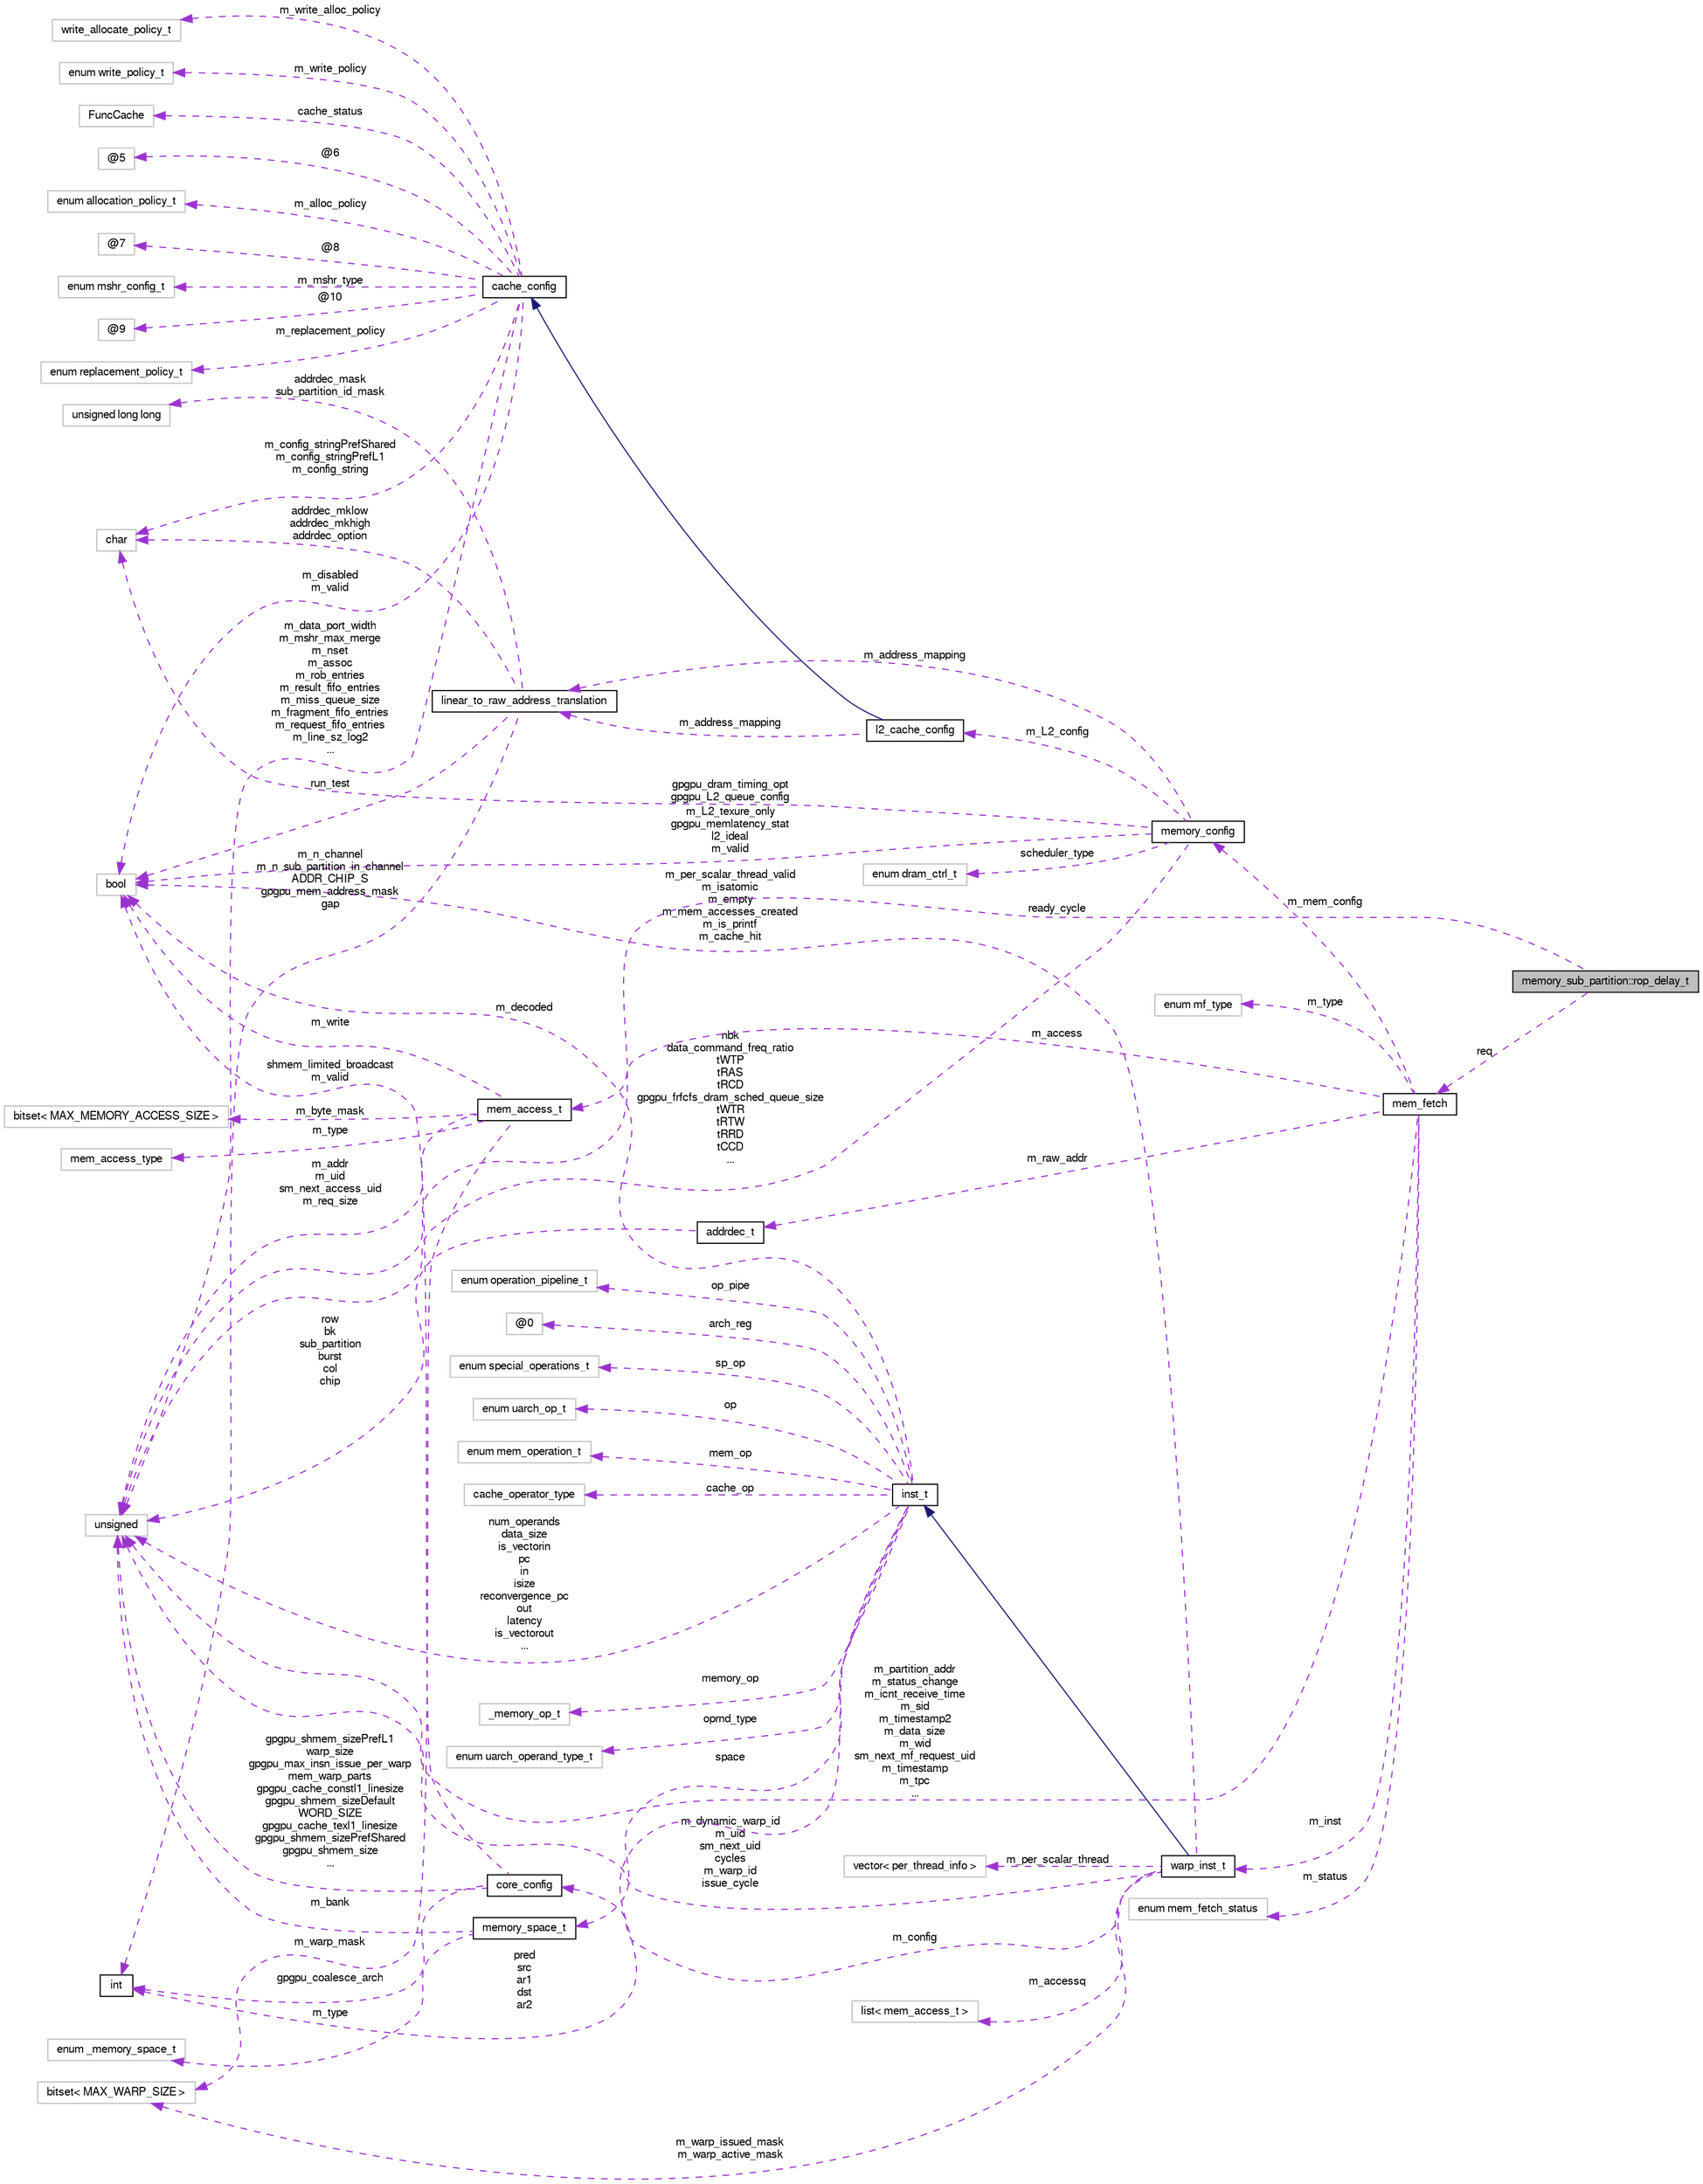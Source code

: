 digraph G
{
  bgcolor="transparent";
  edge [fontname="FreeSans",fontsize="10",labelfontname="FreeSans",labelfontsize="10"];
  node [fontname="FreeSans",fontsize="10",shape=record];
  rankdir=LR;
  Node1 [label="memory_sub_partition::rop_delay_t",height=0.2,width=0.4,color="black", fillcolor="grey75", style="filled" fontcolor="black"];
  Node2 -> Node1 [dir=back,color="darkorchid3",fontsize="10",style="dashed",label="req",fontname="FreeSans"];
  Node2 [label="mem_fetch",height=0.2,width=0.4,color="black",URL="$classmem__fetch.html"];
  Node3 -> Node2 [dir=back,color="darkorchid3",fontsize="10",style="dashed",label="m_type",fontname="FreeSans"];
  Node3 [label="enum mf_type",height=0.2,width=0.4,color="grey75"];
  Node4 -> Node2 [dir=back,color="darkorchid3",fontsize="10",style="dashed",label="m_mem_config",fontname="FreeSans"];
  Node4 [label="memory_config",height=0.2,width=0.4,color="black",URL="$structmemory__config.html"];
  Node5 -> Node4 [dir=back,color="darkorchid3",fontsize="10",style="dashed",label="scheduler_type",fontname="FreeSans"];
  Node5 [label="enum dram_ctrl_t",height=0.2,width=0.4,color="grey75"];
  Node6 -> Node4 [dir=back,color="darkorchid3",fontsize="10",style="dashed",label="gpgpu_dram_timing_opt\ngpgpu_L2_queue_config",fontname="FreeSans"];
  Node6 [label="char",height=0.2,width=0.4,color="grey75"];
  Node7 -> Node4 [dir=back,color="darkorchid3",fontsize="10",style="dashed",label="m_L2_texure_only\ngpgpu_memlatency_stat\nl2_ideal\nm_valid",fontname="FreeSans"];
  Node7 [label="bool",height=0.2,width=0.4,color="grey75"];
  Node8 -> Node4 [dir=back,color="darkorchid3",fontsize="10",style="dashed",label="nbk\ndata_command_freq_ratio\ntWTP\ntRAS\ntRCD\ngpgpu_frfcfs_dram_sched_queue_size\ntWTR\ntRTW\ntRRD\ntCCD\n...",fontname="FreeSans"];
  Node8 [label="unsigned",height=0.2,width=0.4,color="grey75"];
  Node9 -> Node4 [dir=back,color="darkorchid3",fontsize="10",style="dashed",label="m_address_mapping",fontname="FreeSans"];
  Node9 [label="linear_to_raw_address_translation",height=0.2,width=0.4,color="black",URL="$classlinear__to__raw__address__translation.html"];
  Node10 -> Node9 [dir=back,color="darkorchid3",fontsize="10",style="dashed",label="addrdec_mask\nsub_partition_id_mask",fontname="FreeSans"];
  Node10 [label="unsigned long long",height=0.2,width=0.4,color="grey75"];
  Node6 -> Node9 [dir=back,color="darkorchid3",fontsize="10",style="dashed",label="addrdec_mklow\naddrdec_mkhigh\naddrdec_option",fontname="FreeSans"];
  Node11 -> Node9 [dir=back,color="darkorchid3",fontsize="10",style="dashed",label="m_n_channel\nm_n_sub_partition_in_channel\nADDR_CHIP_S\ngpgpu_mem_address_mask\ngap",fontname="FreeSans"];
  Node11 [label="int",height=0.2,width=0.4,color="black",URL="$classint.html"];
  Node7 -> Node9 [dir=back,color="darkorchid3",fontsize="10",style="dashed",label="run_test",fontname="FreeSans"];
  Node12 -> Node4 [dir=back,color="darkorchid3",fontsize="10",style="dashed",label="m_L2_config",fontname="FreeSans"];
  Node12 [label="l2_cache_config",height=0.2,width=0.4,color="black",URL="$classl2__cache__config.html"];
  Node13 -> Node12 [dir=back,color="midnightblue",fontsize="10",style="solid",fontname="FreeSans"];
  Node13 [label="cache_config",height=0.2,width=0.4,color="black",URL="$classcache__config.html"];
  Node6 -> Node13 [dir=back,color="darkorchid3",fontsize="10",style="dashed",label="m_config_stringPrefShared\nm_config_stringPrefL1\nm_config_string",fontname="FreeSans"];
  Node14 -> Node13 [dir=back,color="darkorchid3",fontsize="10",style="dashed",label="m_write_alloc_policy",fontname="FreeSans"];
  Node14 [label="write_allocate_policy_t",height=0.2,width=0.4,color="grey75"];
  Node15 -> Node13 [dir=back,color="darkorchid3",fontsize="10",style="dashed",label="m_write_policy",fontname="FreeSans"];
  Node15 [label="enum write_policy_t",height=0.2,width=0.4,color="grey75"];
  Node7 -> Node13 [dir=back,color="darkorchid3",fontsize="10",style="dashed",label="m_disabled\nm_valid",fontname="FreeSans"];
  Node16 -> Node13 [dir=back,color="darkorchid3",fontsize="10",style="dashed",label="cache_status",fontname="FreeSans"];
  Node16 [label="FuncCache",height=0.2,width=0.4,color="grey75"];
  Node17 -> Node13 [dir=back,color="darkorchid3",fontsize="10",style="dashed",label="@6",fontname="FreeSans"];
  Node17 [label="@5",height=0.2,width=0.4,color="grey75"];
  Node18 -> Node13 [dir=back,color="darkorchid3",fontsize="10",style="dashed",label="m_alloc_policy",fontname="FreeSans"];
  Node18 [label="enum allocation_policy_t",height=0.2,width=0.4,color="grey75"];
  Node19 -> Node13 [dir=back,color="darkorchid3",fontsize="10",style="dashed",label="@8",fontname="FreeSans"];
  Node19 [label="@7",height=0.2,width=0.4,color="grey75"];
  Node20 -> Node13 [dir=back,color="darkorchid3",fontsize="10",style="dashed",label="m_mshr_type",fontname="FreeSans"];
  Node20 [label="enum mshr_config_t",height=0.2,width=0.4,color="grey75"];
  Node8 -> Node13 [dir=back,color="darkorchid3",fontsize="10",style="dashed",label="m_data_port_width\nm_mshr_max_merge\nm_nset\nm_assoc\nm_rob_entries\nm_result_fifo_entries\nm_miss_queue_size\nm_fragment_fifo_entries\nm_request_fifo_entries\nm_line_sz_log2\n...",fontname="FreeSans"];
  Node21 -> Node13 [dir=back,color="darkorchid3",fontsize="10",style="dashed",label="@10",fontname="FreeSans"];
  Node21 [label="@9",height=0.2,width=0.4,color="grey75"];
  Node22 -> Node13 [dir=back,color="darkorchid3",fontsize="10",style="dashed",label="m_replacement_policy",fontname="FreeSans"];
  Node22 [label="enum replacement_policy_t",height=0.2,width=0.4,color="grey75"];
  Node9 -> Node12 [dir=back,color="darkorchid3",fontsize="10",style="dashed",label="m_address_mapping",fontname="FreeSans"];
  Node23 -> Node2 [dir=back,color="darkorchid3",fontsize="10",style="dashed",label="m_inst",fontname="FreeSans"];
  Node23 [label="warp_inst_t",height=0.2,width=0.4,color="black",URL="$classwarp__inst__t.html"];
  Node24 -> Node23 [dir=back,color="midnightblue",fontsize="10",style="solid",fontname="FreeSans"];
  Node24 [label="inst_t",height=0.2,width=0.4,color="black",URL="$classinst__t.html"];
  Node25 -> Node24 [dir=back,color="darkorchid3",fontsize="10",style="dashed",label="arch_reg",fontname="FreeSans"];
  Node25 [label="@0",height=0.2,width=0.4,color="grey75"];
  Node26 -> Node24 [dir=back,color="darkorchid3",fontsize="10",style="dashed",label="sp_op",fontname="FreeSans"];
  Node26 [label="enum special_operations_t",height=0.2,width=0.4,color="grey75"];
  Node27 -> Node24 [dir=back,color="darkorchid3",fontsize="10",style="dashed",label="op",fontname="FreeSans"];
  Node27 [label="enum uarch_op_t",height=0.2,width=0.4,color="grey75"];
  Node28 -> Node24 [dir=back,color="darkorchid3",fontsize="10",style="dashed",label="mem_op",fontname="FreeSans"];
  Node28 [label="enum mem_operation_t",height=0.2,width=0.4,color="grey75"];
  Node29 -> Node24 [dir=back,color="darkorchid3",fontsize="10",style="dashed",label="cache_op",fontname="FreeSans"];
  Node29 [label="cache_operator_type",height=0.2,width=0.4,color="grey75"];
  Node30 -> Node24 [dir=back,color="darkorchid3",fontsize="10",style="dashed",label="space",fontname="FreeSans"];
  Node30 [label="memory_space_t",height=0.2,width=0.4,color="black",URL="$classmemory__space__t.html"];
  Node31 -> Node30 [dir=back,color="darkorchid3",fontsize="10",style="dashed",label="m_type",fontname="FreeSans"];
  Node31 [label="enum _memory_space_t",height=0.2,width=0.4,color="grey75"];
  Node8 -> Node30 [dir=back,color="darkorchid3",fontsize="10",style="dashed",label="m_bank",fontname="FreeSans"];
  Node11 -> Node24 [dir=back,color="darkorchid3",fontsize="10",style="dashed",label="pred\nsrc\nar1\ndst\nar2",fontname="FreeSans"];
  Node32 -> Node24 [dir=back,color="darkorchid3",fontsize="10",style="dashed",label="memory_op",fontname="FreeSans"];
  Node32 [label="_memory_op_t",height=0.2,width=0.4,color="grey75"];
  Node7 -> Node24 [dir=back,color="darkorchid3",fontsize="10",style="dashed",label="m_decoded",fontname="FreeSans"];
  Node33 -> Node24 [dir=back,color="darkorchid3",fontsize="10",style="dashed",label="oprnd_type",fontname="FreeSans"];
  Node33 [label="enum uarch_operand_type_t",height=0.2,width=0.4,color="grey75"];
  Node8 -> Node24 [dir=back,color="darkorchid3",fontsize="10",style="dashed",label="num_operands\ndata_size\nis_vectorin\npc\nin\nisize\nreconvergence_pc\nout\nlatency\nis_vectorout\n...",fontname="FreeSans"];
  Node34 -> Node24 [dir=back,color="darkorchid3",fontsize="10",style="dashed",label="op_pipe",fontname="FreeSans"];
  Node34 [label="enum operation_pipeline_t",height=0.2,width=0.4,color="grey75"];
  Node35 -> Node23 [dir=back,color="darkorchid3",fontsize="10",style="dashed",label="m_warp_issued_mask\nm_warp_active_mask",fontname="FreeSans"];
  Node35 [label="bitset\< MAX_WARP_SIZE \>",height=0.2,width=0.4,color="grey75"];
  Node36 -> Node23 [dir=back,color="darkorchid3",fontsize="10",style="dashed",label="m_accessq",fontname="FreeSans"];
  Node36 [label="list\< mem_access_t \>",height=0.2,width=0.4,color="grey75"];
  Node37 -> Node23 [dir=back,color="darkorchid3",fontsize="10",style="dashed",label="m_config",fontname="FreeSans"];
  Node37 [label="core_config",height=0.2,width=0.4,color="black",URL="$structcore__config.html"];
  Node11 -> Node37 [dir=back,color="darkorchid3",fontsize="10",style="dashed",label="gpgpu_coalesce_arch",fontname="FreeSans"];
  Node7 -> Node37 [dir=back,color="darkorchid3",fontsize="10",style="dashed",label="shmem_limited_broadcast\nm_valid",fontname="FreeSans"];
  Node8 -> Node37 [dir=back,color="darkorchid3",fontsize="10",style="dashed",label="gpgpu_shmem_sizePrefL1\nwarp_size\ngpgpu_max_insn_issue_per_warp\nmem_warp_parts\ngpgpu_cache_constl1_linesize\ngpgpu_shmem_sizeDefault\nWORD_SIZE\ngpgpu_cache_texl1_linesize\ngpgpu_shmem_sizePrefShared\ngpgpu_shmem_size\n...",fontname="FreeSans"];
  Node7 -> Node23 [dir=back,color="darkorchid3",fontsize="10",style="dashed",label="m_per_scalar_thread_valid\nm_isatomic\nm_empty\nm_mem_accesses_created\nm_is_printf\nm_cache_hit",fontname="FreeSans"];
  Node38 -> Node23 [dir=back,color="darkorchid3",fontsize="10",style="dashed",label="m_per_scalar_thread",fontname="FreeSans"];
  Node38 [label="vector\< per_thread_info \>",height=0.2,width=0.4,color="grey75"];
  Node8 -> Node23 [dir=back,color="darkorchid3",fontsize="10",style="dashed",label="m_dynamic_warp_id\nm_uid\nsm_next_uid\ncycles\nm_warp_id\nissue_cycle",fontname="FreeSans"];
  Node39 -> Node2 [dir=back,color="darkorchid3",fontsize="10",style="dashed",label="m_raw_addr",fontname="FreeSans"];
  Node39 [label="addrdec_t",height=0.2,width=0.4,color="black",URL="$structaddrdec__t.html"];
  Node8 -> Node39 [dir=back,color="darkorchid3",fontsize="10",style="dashed",label="row\nbk\nsub_partition\nburst\ncol\nchip",fontname="FreeSans"];
  Node40 -> Node2 [dir=back,color="darkorchid3",fontsize="10",style="dashed",label="m_access",fontname="FreeSans"];
  Node40 [label="mem_access_t",height=0.2,width=0.4,color="black",URL="$classmem__access__t.html"];
  Node41 -> Node40 [dir=back,color="darkorchid3",fontsize="10",style="dashed",label="m_byte_mask",fontname="FreeSans"];
  Node41 [label="bitset\< MAX_MEMORY_ACCESS_SIZE \>",height=0.2,width=0.4,color="grey75"];
  Node35 -> Node40 [dir=back,color="darkorchid3",fontsize="10",style="dashed",label="m_warp_mask",fontname="FreeSans"];
  Node7 -> Node40 [dir=back,color="darkorchid3",fontsize="10",style="dashed",label="m_write",fontname="FreeSans"];
  Node8 -> Node40 [dir=back,color="darkorchid3",fontsize="10",style="dashed",label="m_addr\nm_uid\nsm_next_access_uid\nm_req_size",fontname="FreeSans"];
  Node42 -> Node40 [dir=back,color="darkorchid3",fontsize="10",style="dashed",label="m_type",fontname="FreeSans"];
  Node42 [label="mem_access_type",height=0.2,width=0.4,color="grey75"];
  Node43 -> Node2 [dir=back,color="darkorchid3",fontsize="10",style="dashed",label="m_status",fontname="FreeSans"];
  Node43 [label="enum mem_fetch_status",height=0.2,width=0.4,color="grey75"];
  Node8 -> Node2 [dir=back,color="darkorchid3",fontsize="10",style="dashed",label="m_partition_addr\nm_status_change\nm_icnt_receive_time\nm_sid\nm_timestamp2\nm_data_size\nm_wid\nsm_next_mf_request_uid\nm_timestamp\nm_tpc\n...",fontname="FreeSans"];
  Node8 -> Node1 [dir=back,color="darkorchid3",fontsize="10",style="dashed",label="ready_cycle",fontname="FreeSans"];
}
